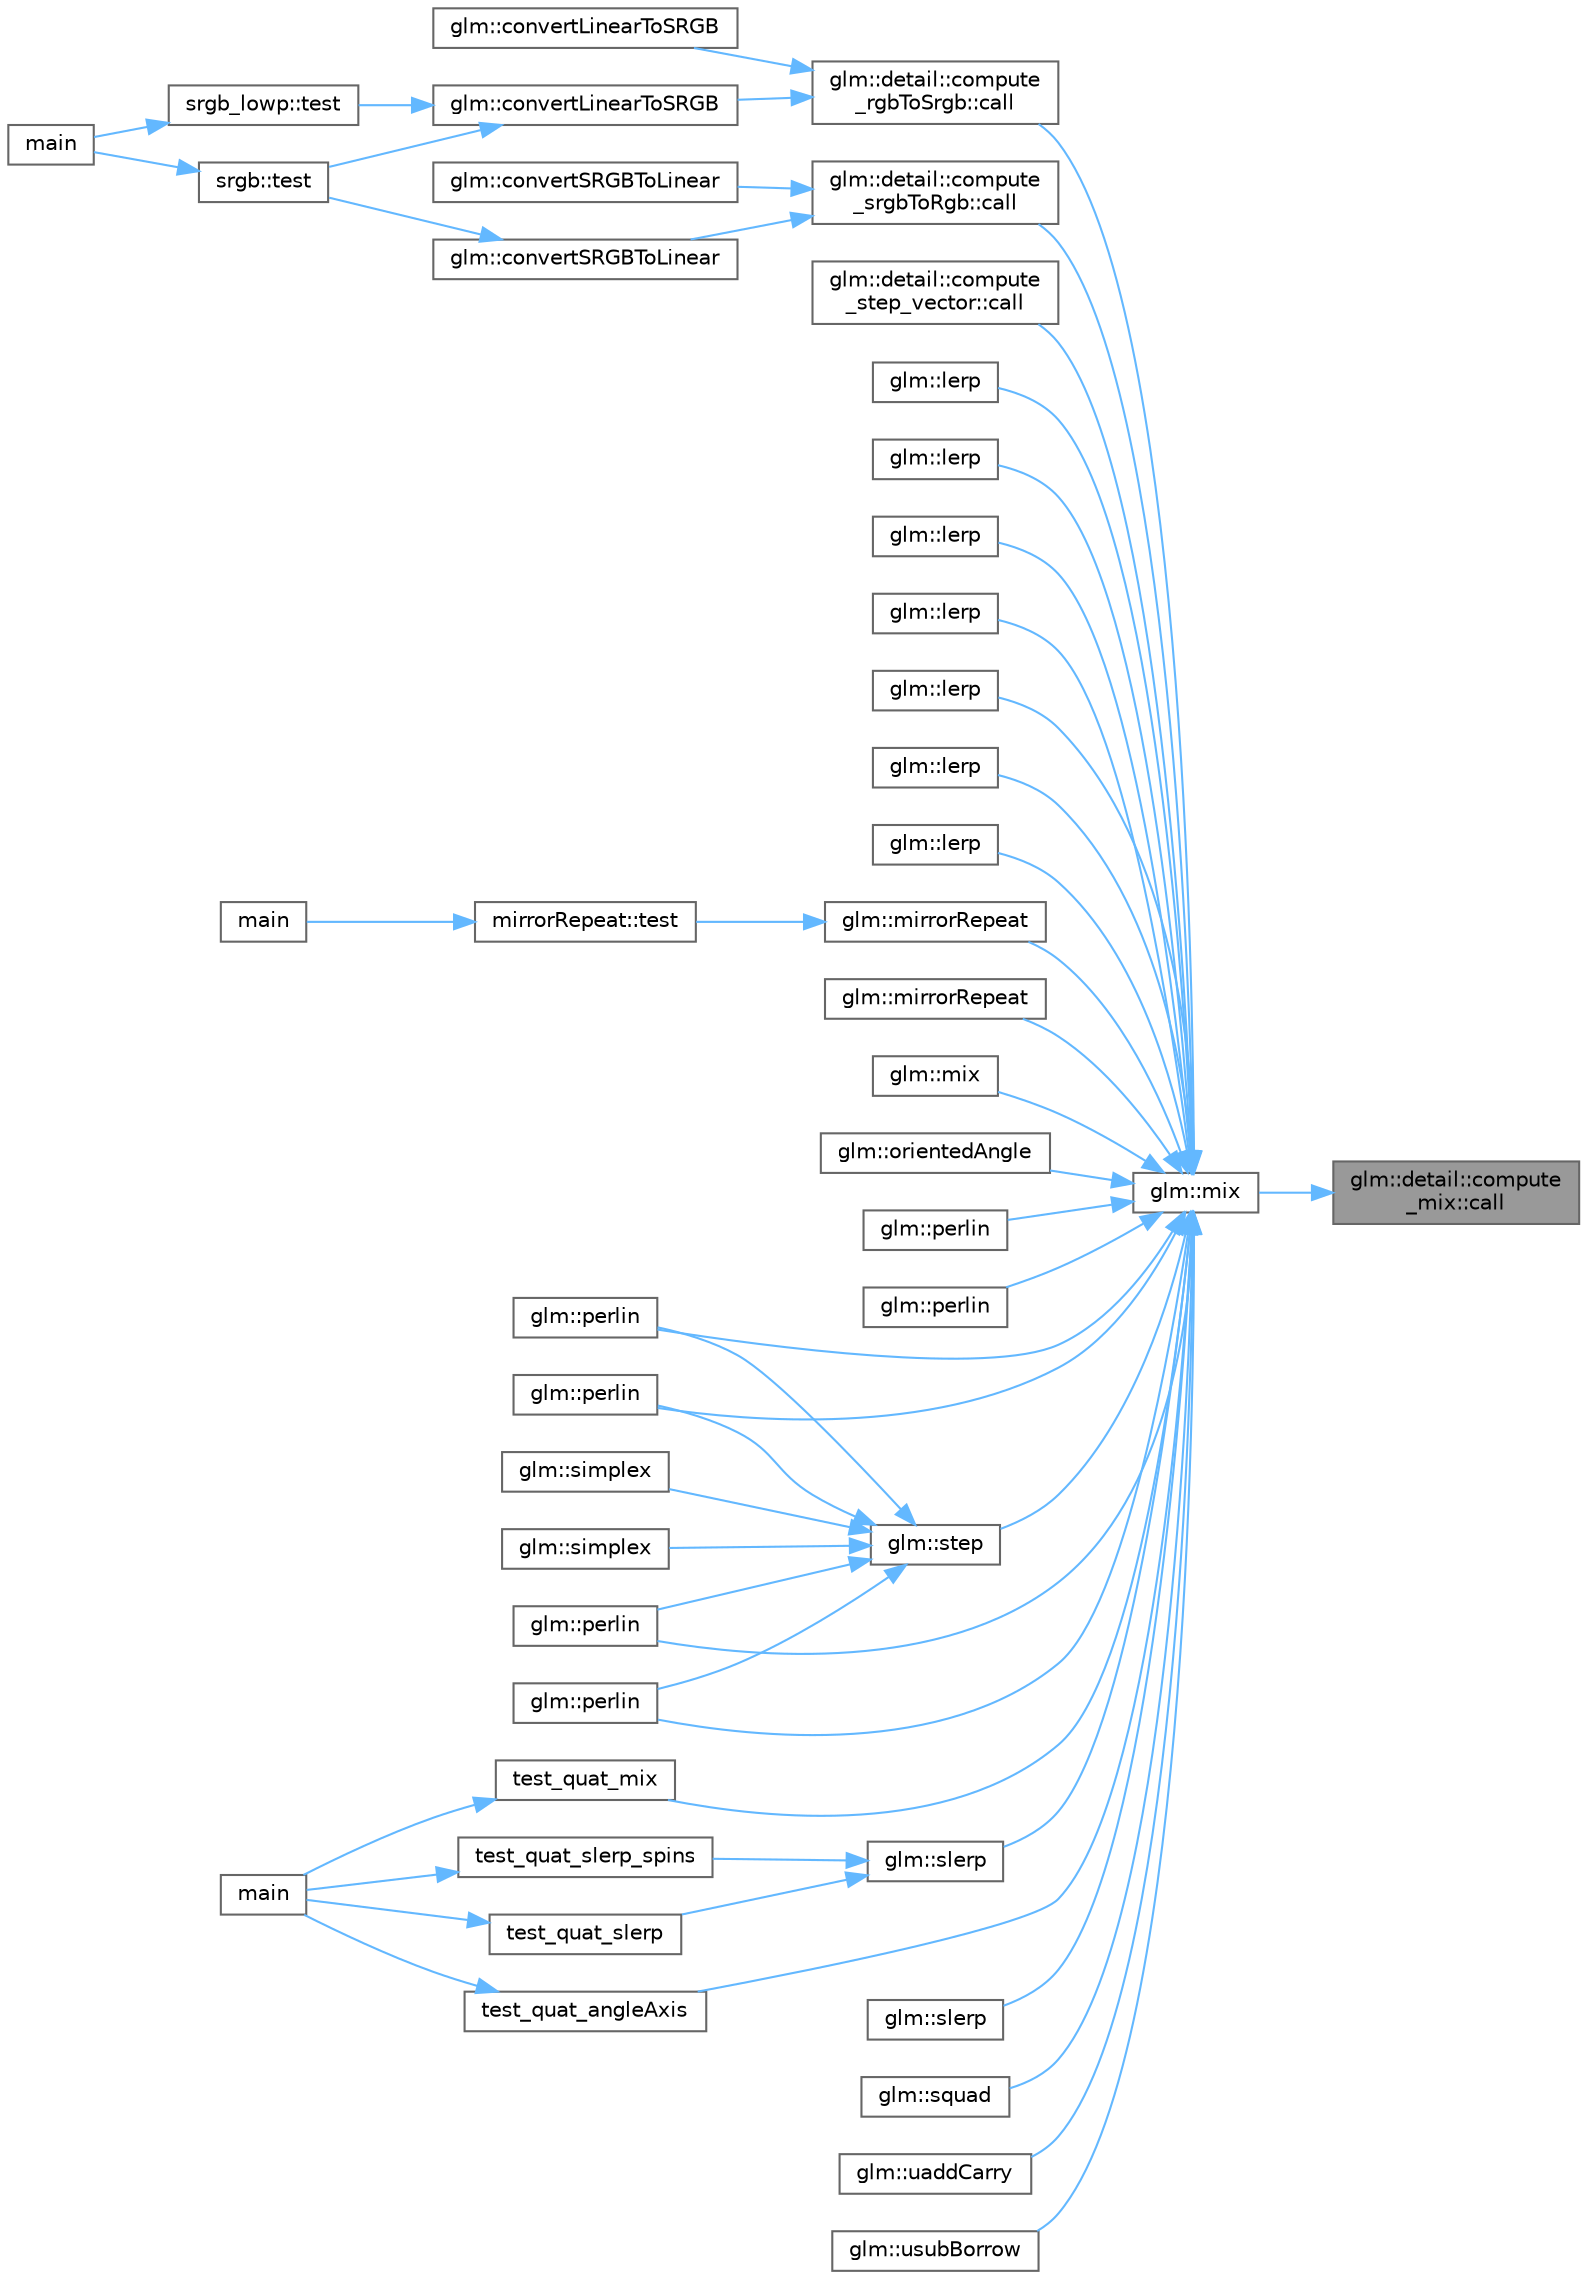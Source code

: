 digraph "glm::detail::compute_mix::call"
{
 // LATEX_PDF_SIZE
  bgcolor="transparent";
  edge [fontname=Helvetica,fontsize=10,labelfontname=Helvetica,labelfontsize=10];
  node [fontname=Helvetica,fontsize=10,shape=box,height=0.2,width=0.4];
  rankdir="RL";
  Node1 [id="Node000001",label="glm::detail::compute\l_mix::call",height=0.2,width=0.4,color="gray40", fillcolor="grey60", style="filled", fontcolor="black",tooltip=" "];
  Node1 -> Node2 [id="edge105_Node000001_Node000002",dir="back",color="steelblue1",style="solid",tooltip=" "];
  Node2 [id="Node000002",label="glm::mix",height=0.2,width=0.4,color="grey40", fillcolor="white", style="filled",URL="$group__core__func__common.html#ga8e93f374aae27d1a88b921860351f8d4",tooltip=" "];
  Node2 -> Node3 [id="edge106_Node000002_Node000003",dir="back",color="steelblue1",style="solid",tooltip=" "];
  Node3 [id="Node000003",label="glm::detail::compute\l_rgbToSrgb::call",height=0.2,width=0.4,color="grey40", fillcolor="white", style="filled",URL="$structglm_1_1detail_1_1compute__rgb_to_srgb.html#afdd0ede6e9033fbb7bea07bd2291c0d5",tooltip=" "];
  Node3 -> Node4 [id="edge107_Node000003_Node000004",dir="back",color="steelblue1",style="solid",tooltip=" "];
  Node4 [id="Node000004",label="glm::convertLinearToSRGB",height=0.2,width=0.4,color="grey40", fillcolor="white", style="filled",URL="$group__gtc__color__space.html#ga12a34c560bb2db262bd02605d99aa512",tooltip=" "];
  Node4 -> Node5 [id="edge108_Node000004_Node000005",dir="back",color="steelblue1",style="solid",tooltip=" "];
  Node5 [id="Node000005",label="srgb::test",height=0.2,width=0.4,color="grey40", fillcolor="white", style="filled",URL="$namespacesrgb.html#a4e0b1bbf06b627d0d497aad862b7ae31",tooltip=" "];
  Node5 -> Node6 [id="edge109_Node000005_Node000006",dir="back",color="steelblue1",style="solid",tooltip=" "];
  Node6 [id="Node000006",label="main",height=0.2,width=0.4,color="grey40", fillcolor="white", style="filled",URL="$_classes_2lib_2glm_2test_2gtc_2gtc__color__space_8cpp.html#ae66f6b31b5ad750f1fe042a706a4e3d4",tooltip=" "];
  Node4 -> Node7 [id="edge110_Node000004_Node000007",dir="back",color="steelblue1",style="solid",tooltip=" "];
  Node7 [id="Node000007",label="srgb_lowp::test",height=0.2,width=0.4,color="grey40", fillcolor="white", style="filled",URL="$namespacesrgb__lowp.html#afce906cc4ffbbe3aed3ae262f6e24b50",tooltip=" "];
  Node7 -> Node6 [id="edge111_Node000007_Node000006",dir="back",color="steelblue1",style="solid",tooltip=" "];
  Node3 -> Node8 [id="edge112_Node000003_Node000008",dir="back",color="steelblue1",style="solid",tooltip=" "];
  Node8 [id="Node000008",label="glm::convertLinearToSRGB",height=0.2,width=0.4,color="grey40", fillcolor="white", style="filled",URL="$group__gtc__color__space.html#gad83b66b8bbc0f9f1436ed49decc40bb7",tooltip=" "];
  Node2 -> Node9 [id="edge113_Node000002_Node000009",dir="back",color="steelblue1",style="solid",tooltip=" "];
  Node9 [id="Node000009",label="glm::detail::compute\l_srgbToRgb::call",height=0.2,width=0.4,color="grey40", fillcolor="white", style="filled",URL="$structglm_1_1detail_1_1compute__srgb_to_rgb.html#a7806d3941d9426b2d708522265206243",tooltip=" "];
  Node9 -> Node10 [id="edge114_Node000009_Node000010",dir="back",color="steelblue1",style="solid",tooltip=" "];
  Node10 [id="Node000010",label="glm::convertSRGBToLinear",height=0.2,width=0.4,color="grey40", fillcolor="white", style="filled",URL="$group__gtc__color__space.html#ga9deb7729e709faeb1b89d65541f0dab0",tooltip=" "];
  Node10 -> Node5 [id="edge115_Node000010_Node000005",dir="back",color="steelblue1",style="solid",tooltip=" "];
  Node9 -> Node11 [id="edge116_Node000009_Node000011",dir="back",color="steelblue1",style="solid",tooltip=" "];
  Node11 [id="Node000011",label="glm::convertSRGBToLinear",height=0.2,width=0.4,color="grey40", fillcolor="white", style="filled",URL="$group__gtc__color__space.html#ga4bbeac99c6f4f5327d23085a98134cf7",tooltip="Convert a sRGB color to linear color using a custom gamma correction."];
  Node2 -> Node12 [id="edge117_Node000002_Node000012",dir="back",color="steelblue1",style="solid",tooltip=" "];
  Node12 [id="Node000012",label="glm::detail::compute\l_step_vector::call",height=0.2,width=0.4,color="grey40", fillcolor="white", style="filled",URL="$structglm_1_1detail_1_1compute__step__vector.html#a0164d7cb03db7e6dd61a910f455e783c",tooltip=" "];
  Node2 -> Node13 [id="edge118_Node000002_Node000013",dir="back",color="steelblue1",style="solid",tooltip=" "];
  Node13 [id="Node000013",label="glm::lerp",height=0.2,width=0.4,color="grey40", fillcolor="white", style="filled",URL="$group__gtx__compatibility.html#ga8e8825e36ca18b7c2071a47a8bb7c5e9",tooltip="Returns the component-wise result of x * (1.0 - a) + y * a, i.e., the linear blend of x and y using v..."];
  Node2 -> Node14 [id="edge119_Node000002_Node000014",dir="back",color="steelblue1",style="solid",tooltip=" "];
  Node14 [id="Node000014",label="glm::lerp",height=0.2,width=0.4,color="grey40", fillcolor="white", style="filled",URL="$group__gtx__compatibility.html#ga708e3c823b3a11f1c312882a505912fc",tooltip="Returns x * (1.0 - a) + y * a, i.e., the linear blend of x and y using the floating-point value a...."];
  Node2 -> Node15 [id="edge120_Node000002_Node000015",dir="back",color="steelblue1",style="solid",tooltip=" "];
  Node15 [id="Node000015",label="glm::lerp",height=0.2,width=0.4,color="grey40", fillcolor="white", style="filled",URL="$group__gtx__compatibility.html#gadff71b18ac8b6cdf4d837dd47d2a2281",tooltip="Returns the component-wise result of x * (1.0 - a) + y * a, i.e., the linear blend of x and y using v..."];
  Node2 -> Node16 [id="edge121_Node000002_Node000016",dir="back",color="steelblue1",style="solid",tooltip=" "];
  Node16 [id="Node000016",label="glm::lerp",height=0.2,width=0.4,color="grey40", fillcolor="white", style="filled",URL="$group__gtx__compatibility.html#ga71dffe7521b47a093536740a64f301e7",tooltip="Returns x * (1.0 - a) + y * a, i.e., the linear blend of x and y using the floating-point value a...."];
  Node2 -> Node17 [id="edge122_Node000002_Node000017",dir="back",color="steelblue1",style="solid",tooltip=" "];
  Node17 [id="Node000017",label="glm::lerp",height=0.2,width=0.4,color="grey40", fillcolor="white", style="filled",URL="$group__gtx__compatibility.html#gadc87fe20949b01472c2942cd4632500e",tooltip="Returns the component-wise result of x * (1.0 - a) + y * a, i.e., the linear blend of x and y using v..."];
  Node2 -> Node18 [id="edge123_Node000002_Node000018",dir="back",color="steelblue1",style="solid",tooltip=" "];
  Node18 [id="Node000018",label="glm::lerp",height=0.2,width=0.4,color="grey40", fillcolor="white", style="filled",URL="$group__gtx__compatibility.html#gaa17bba33feb1ff86aac3dc013a0340f2",tooltip="Returns x * (1.0 - a) + y * a, i.e., the linear blend of x and y using the floating-point value a...."];
  Node2 -> Node19 [id="edge124_Node000002_Node000019",dir="back",color="steelblue1",style="solid",tooltip=" "];
  Node19 [id="Node000019",label="glm::lerp",height=0.2,width=0.4,color="grey40", fillcolor="white", style="filled",URL="$group__gtx__compatibility.html#ga5494ba3a95ea6594c86fc75236886864",tooltip="Returns x * (1.0 - a) + y * a, i.e., the linear blend of x and y using the floating-point value a...."];
  Node2 -> Node20 [id="edge125_Node000002_Node000020",dir="back",color="steelblue1",style="solid",tooltip=" "];
  Node20 [id="Node000020",label="glm::mirrorRepeat",height=0.2,width=0.4,color="grey40", fillcolor="white", style="filled",URL="$group__ext__scalar__common.html#ga16a89b0661b60d5bea85137bbae74d73",tooltip=" "];
  Node20 -> Node21 [id="edge126_Node000020_Node000021",dir="back",color="steelblue1",style="solid",tooltip=" "];
  Node21 [id="Node000021",label="mirrorRepeat::test",height=0.2,width=0.4,color="grey40", fillcolor="white", style="filled",URL="$namespacemirror_repeat.html#a7727aa398e2749f274ee1496a8d2195d",tooltip=" "];
  Node21 -> Node22 [id="edge127_Node000021_Node000022",dir="back",color="steelblue1",style="solid",tooltip=" "];
  Node22 [id="Node000022",label="main",height=0.2,width=0.4,color="grey40", fillcolor="white", style="filled",URL="$_classes_2lib_2glm_2test_2gtx_2gtx__wrap_8cpp.html#ae66f6b31b5ad750f1fe042a706a4e3d4",tooltip=" "];
  Node2 -> Node23 [id="edge128_Node000002_Node000023",dir="back",color="steelblue1",style="solid",tooltip=" "];
  Node23 [id="Node000023",label="glm::mirrorRepeat",height=0.2,width=0.4,color="grey40", fillcolor="white", style="filled",URL="$group__ext__vector__common.html#ga8a127af7b59a8d94c7c7c7b185c94624",tooltip=" "];
  Node2 -> Node24 [id="edge129_Node000002_Node000024",dir="back",color="steelblue1",style="solid",tooltip=" "];
  Node24 [id="Node000024",label="glm::mix",height=0.2,width=0.4,color="grey40", fillcolor="white", style="filled",URL="$group__ext__quaternion__common.html#gac3fe299d58c0c327ea48063c76cd3369",tooltip=" "];
  Node2 -> Node25 [id="edge130_Node000002_Node000025",dir="back",color="steelblue1",style="solid",tooltip=" "];
  Node25 [id="Node000025",label="glm::orientedAngle",height=0.2,width=0.4,color="grey40", fillcolor="white", style="filled",URL="$group__gtx__vector__angle.html#ga706fce3d111f485839756a64f5a48553",tooltip=" "];
  Node2 -> Node26 [id="edge131_Node000002_Node000026",dir="back",color="steelblue1",style="solid",tooltip=" "];
  Node26 [id="Node000026",label="glm::perlin",height=0.2,width=0.4,color="grey40", fillcolor="white", style="filled",URL="$namespaceglm.html#a54326f7a6c7c00d7702fe6f15fa0d13f",tooltip=" "];
  Node2 -> Node27 [id="edge132_Node000002_Node000027",dir="back",color="steelblue1",style="solid",tooltip=" "];
  Node27 [id="Node000027",label="glm::perlin",height=0.2,width=0.4,color="grey40", fillcolor="white", style="filled",URL="$namespaceglm.html#aa9d7537f6a631bed7dc89a866590c2b8",tooltip=" "];
  Node2 -> Node28 [id="edge133_Node000002_Node000028",dir="back",color="steelblue1",style="solid",tooltip=" "];
  Node28 [id="Node000028",label="glm::perlin",height=0.2,width=0.4,color="grey40", fillcolor="white", style="filled",URL="$namespaceglm.html#add5d8345389c307da58e6916d949c4be",tooltip=" "];
  Node2 -> Node29 [id="edge134_Node000002_Node000029",dir="back",color="steelblue1",style="solid",tooltip=" "];
  Node29 [id="Node000029",label="glm::perlin",height=0.2,width=0.4,color="grey40", fillcolor="white", style="filled",URL="$namespaceglm.html#aea1a673faff023ed76c5b8a54ee6b1c0",tooltip=" "];
  Node2 -> Node30 [id="edge135_Node000002_Node000030",dir="back",color="steelblue1",style="solid",tooltip=" "];
  Node30 [id="Node000030",label="glm::perlin",height=0.2,width=0.4,color="grey40", fillcolor="white", style="filled",URL="$namespaceglm.html#ad9c74f290ab9071e4b3d158d62c7efdf",tooltip=" "];
  Node2 -> Node31 [id="edge136_Node000002_Node000031",dir="back",color="steelblue1",style="solid",tooltip=" "];
  Node31 [id="Node000031",label="glm::perlin",height=0.2,width=0.4,color="grey40", fillcolor="white", style="filled",URL="$namespaceglm.html#a28583ae399b336a17defb061fba44ce5",tooltip=" "];
  Node2 -> Node32 [id="edge137_Node000002_Node000032",dir="back",color="steelblue1",style="solid",tooltip=" "];
  Node32 [id="Node000032",label="glm::slerp",height=0.2,width=0.4,color="grey40", fillcolor="white", style="filled",URL="$group__ext__quaternion__common.html#gac536fe0ef911df8ecea579d86ee50b08",tooltip=" "];
  Node32 -> Node33 [id="edge138_Node000032_Node000033",dir="back",color="steelblue1",style="solid",tooltip=" "];
  Node33 [id="Node000033",label="test_quat_slerp",height=0.2,width=0.4,color="grey40", fillcolor="white", style="filled",URL="$_classes_2lib_2glm_2test_2gtc_2gtc__quaternion_8cpp.html#a2157b55440b339d4b2ca56cf9651ebbf",tooltip=" "];
  Node33 -> Node34 [id="edge139_Node000033_Node000034",dir="back",color="steelblue1",style="solid",tooltip=" "];
  Node34 [id="Node000034",label="main",height=0.2,width=0.4,color="grey40", fillcolor="white", style="filled",URL="$_classes_2lib_2glm_2test_2gtc_2gtc__quaternion_8cpp.html#ae66f6b31b5ad750f1fe042a706a4e3d4",tooltip=" "];
  Node32 -> Node35 [id="edge140_Node000032_Node000035",dir="back",color="steelblue1",style="solid",tooltip=" "];
  Node35 [id="Node000035",label="test_quat_slerp_spins",height=0.2,width=0.4,color="grey40", fillcolor="white", style="filled",URL="$_classes_2lib_2glm_2test_2gtc_2gtc__quaternion_8cpp.html#a638100034e452cbd88786f4417186b4a",tooltip=" "];
  Node35 -> Node34 [id="edge141_Node000035_Node000034",dir="back",color="steelblue1",style="solid",tooltip=" "];
  Node2 -> Node36 [id="edge142_Node000002_Node000036",dir="back",color="steelblue1",style="solid",tooltip=" "];
  Node36 [id="Node000036",label="glm::slerp",height=0.2,width=0.4,color="grey40", fillcolor="white", style="filled",URL="$group__ext__quaternion__common.html#ga7534d2870199137dfceaa11aa63ab4b7",tooltip=" "];
  Node2 -> Node37 [id="edge143_Node000002_Node000037",dir="back",color="steelblue1",style="solid",tooltip=" "];
  Node37 [id="Node000037",label="glm::squad",height=0.2,width=0.4,color="grey40", fillcolor="white", style="filled",URL="$group__gtx__quaternion.html#ga77f8e42a93c02b56d5dd6f7ca2c904bd",tooltip=" "];
  Node2 -> Node38 [id="edge144_Node000002_Node000038",dir="back",color="steelblue1",style="solid",tooltip=" "];
  Node38 [id="Node000038",label="glm::step",height=0.2,width=0.4,color="grey40", fillcolor="white", style="filled",URL="$group__core__func__common.html#ga015a1261ff23e12650211aa872863cce",tooltip=" "];
  Node38 -> Node28 [id="edge145_Node000038_Node000028",dir="back",color="steelblue1",style="solid",tooltip=" "];
  Node38 -> Node29 [id="edge146_Node000038_Node000029",dir="back",color="steelblue1",style="solid",tooltip=" "];
  Node38 -> Node30 [id="edge147_Node000038_Node000030",dir="back",color="steelblue1",style="solid",tooltip=" "];
  Node38 -> Node31 [id="edge148_Node000038_Node000031",dir="back",color="steelblue1",style="solid",tooltip=" "];
  Node38 -> Node39 [id="edge149_Node000038_Node000039",dir="back",color="steelblue1",style="solid",tooltip=" "];
  Node39 [id="Node000039",label="glm::simplex",height=0.2,width=0.4,color="grey40", fillcolor="white", style="filled",URL="$namespaceglm.html#a9647df123e68432133be68c141dbee4a",tooltip=" "];
  Node38 -> Node40 [id="edge150_Node000038_Node000040",dir="back",color="steelblue1",style="solid",tooltip=" "];
  Node40 [id="Node000040",label="glm::simplex",height=0.2,width=0.4,color="grey40", fillcolor="white", style="filled",URL="$namespaceglm.html#ab64811bdfcbf5cbd222e3cb50119816a",tooltip=" "];
  Node2 -> Node41 [id="edge151_Node000002_Node000041",dir="back",color="steelblue1",style="solid",tooltip=" "];
  Node41 [id="Node000041",label="test_quat_angleAxis",height=0.2,width=0.4,color="grey40", fillcolor="white", style="filled",URL="$_classes_2lib_2glm_2test_2gtc_2gtc__quaternion_8cpp.html#ac03d6a66048114404e2b527fd0fc8757",tooltip=" "];
  Node41 -> Node34 [id="edge152_Node000041_Node000034",dir="back",color="steelblue1",style="solid",tooltip=" "];
  Node2 -> Node42 [id="edge153_Node000002_Node000042",dir="back",color="steelblue1",style="solid",tooltip=" "];
  Node42 [id="Node000042",label="test_quat_mix",height=0.2,width=0.4,color="grey40", fillcolor="white", style="filled",URL="$_classes_2lib_2glm_2test_2gtc_2gtc__quaternion_8cpp.html#a56d9aace0c215e531e65cfcc9d060c77",tooltip=" "];
  Node42 -> Node34 [id="edge154_Node000042_Node000034",dir="back",color="steelblue1",style="solid",tooltip=" "];
  Node2 -> Node43 [id="edge155_Node000002_Node000043",dir="back",color="steelblue1",style="solid",tooltip=" "];
  Node43 [id="Node000043",label="glm::uaddCarry",height=0.2,width=0.4,color="grey40", fillcolor="white", style="filled",URL="$group__core__func__integer.html#ga69005cfca795a929dec5f08f952a6b54",tooltip=" "];
  Node2 -> Node44 [id="edge156_Node000002_Node000044",dir="back",color="steelblue1",style="solid",tooltip=" "];
  Node44 [id="Node000044",label="glm::usubBorrow",height=0.2,width=0.4,color="grey40", fillcolor="white", style="filled",URL="$group__core__func__integer.html#gae369510d9076eb8b4cc1798299d3f520",tooltip=" "];
}

